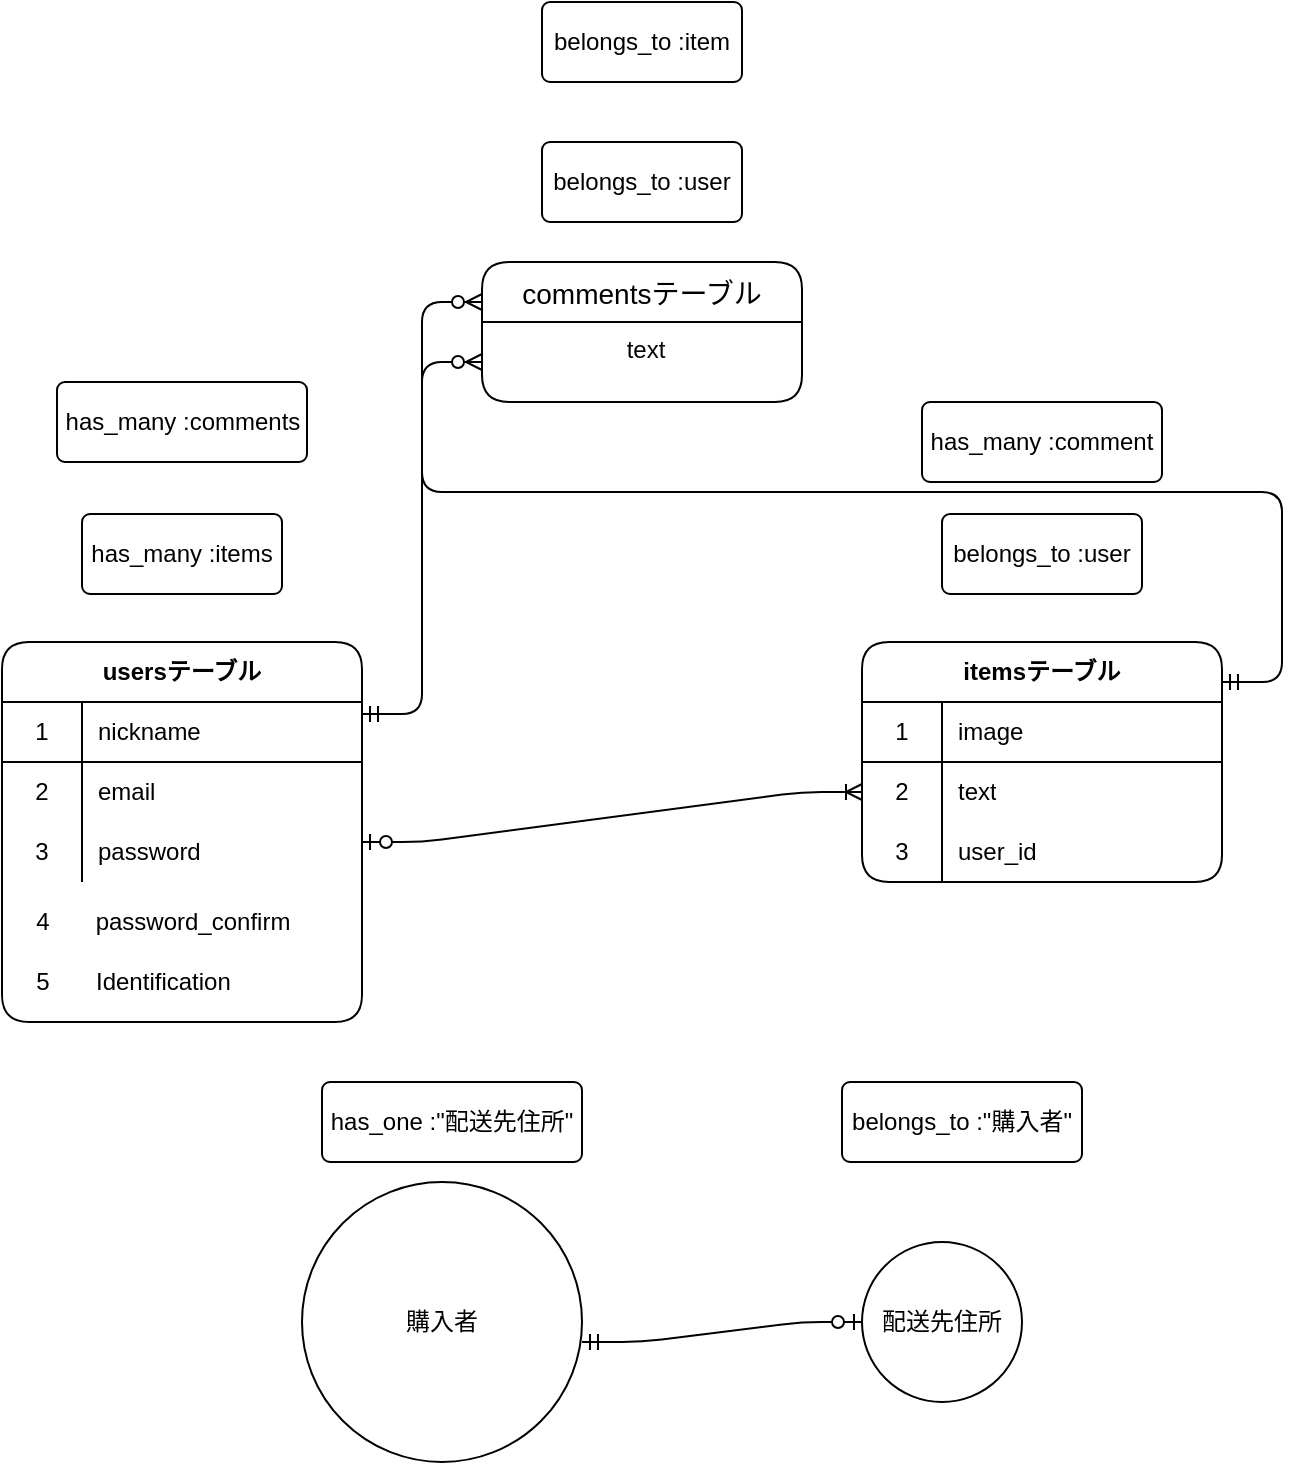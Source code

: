 <mxfile version="13.6.2" type="github">
  <diagram id="EXuSt0eIJOZb07wyCPlU" name="Entity">
    <mxGraphModel dx="946" dy="1710" grid="1" gridSize="10" guides="1" tooltips="1" connect="1" arrows="1" fold="1" page="1" pageScale="1" pageWidth="827" pageHeight="1169" math="0" shadow="0">
      <root>
        <mxCell id="vyM4Rfi-raGuhww6wqTi-0" />
        <mxCell id="vyM4Rfi-raGuhww6wqTi-1" parent="vyM4Rfi-raGuhww6wqTi-0" />
        <mxCell id="Rs22c14OHMngR-X3mQZx-0" value="usersテーブル" style="shape=table;html=1;whiteSpace=wrap;startSize=30;container=1;collapsible=0;childLayout=tableLayout;fixedRows=1;rowLines=0;fontStyle=1;align=center;rounded=1;labelBackgroundColor=#ffffff;labelBorderColor=none;" vertex="1" parent="vyM4Rfi-raGuhww6wqTi-1">
          <mxGeometry x="20" y="-520" width="180" height="190" as="geometry" />
        </mxCell>
        <mxCell id="Rs22c14OHMngR-X3mQZx-1" value="" style="shape=partialRectangle;html=1;whiteSpace=wrap;collapsible=0;dropTarget=0;pointerEvents=0;fillColor=none;top=0;left=0;bottom=1;right=0;points=[[0,0.5],[1,0.5]];portConstraint=eastwest;" vertex="1" parent="Rs22c14OHMngR-X3mQZx-0">
          <mxGeometry y="30" width="180" height="30" as="geometry" />
        </mxCell>
        <mxCell id="Rs22c14OHMngR-X3mQZx-2" value="1" style="shape=partialRectangle;html=1;whiteSpace=wrap;connectable=0;fillColor=none;top=0;left=0;bottom=0;right=0;overflow=hidden;" vertex="1" parent="Rs22c14OHMngR-X3mQZx-1">
          <mxGeometry width="40" height="30" as="geometry" />
        </mxCell>
        <mxCell id="Rs22c14OHMngR-X3mQZx-3" value="nickname" style="shape=partialRectangle;html=1;whiteSpace=wrap;connectable=0;fillColor=none;top=0;left=0;bottom=0;right=0;align=left;spacingLeft=6;overflow=hidden;" vertex="1" parent="Rs22c14OHMngR-X3mQZx-1">
          <mxGeometry x="40" width="140" height="30" as="geometry" />
        </mxCell>
        <mxCell id="Rs22c14OHMngR-X3mQZx-4" value="" style="shape=partialRectangle;html=1;whiteSpace=wrap;collapsible=0;dropTarget=0;pointerEvents=0;fillColor=none;top=0;left=0;bottom=0;right=0;points=[[0,0.5],[1,0.5]];portConstraint=eastwest;" vertex="1" parent="Rs22c14OHMngR-X3mQZx-0">
          <mxGeometry y="60" width="180" height="30" as="geometry" />
        </mxCell>
        <mxCell id="Rs22c14OHMngR-X3mQZx-5" value="2" style="shape=partialRectangle;html=1;whiteSpace=wrap;connectable=0;fillColor=none;top=0;left=0;bottom=0;right=0;overflow=hidden;" vertex="1" parent="Rs22c14OHMngR-X3mQZx-4">
          <mxGeometry width="40" height="30" as="geometry" />
        </mxCell>
        <mxCell id="Rs22c14OHMngR-X3mQZx-6" value="email" style="shape=partialRectangle;html=1;whiteSpace=wrap;connectable=0;fillColor=none;top=0;left=0;bottom=0;right=0;align=left;spacingLeft=6;overflow=hidden;horizontal=1;verticalAlign=middle;strokeWidth=1;" vertex="1" parent="Rs22c14OHMngR-X3mQZx-4">
          <mxGeometry x="40" width="140" height="30" as="geometry" />
        </mxCell>
        <mxCell id="Rs22c14OHMngR-X3mQZx-7" value="" style="shape=partialRectangle;html=1;whiteSpace=wrap;collapsible=0;dropTarget=0;pointerEvents=0;fillColor=none;top=0;left=0;bottom=0;right=0;points=[[0,0.5],[1,0.5]];portConstraint=eastwest;" vertex="1" parent="Rs22c14OHMngR-X3mQZx-0">
          <mxGeometry y="90" width="180" height="30" as="geometry" />
        </mxCell>
        <mxCell id="Rs22c14OHMngR-X3mQZx-8" value="3" style="shape=partialRectangle;html=1;whiteSpace=wrap;connectable=0;fillColor=none;top=0;left=0;bottom=0;right=0;overflow=hidden;" vertex="1" parent="Rs22c14OHMngR-X3mQZx-7">
          <mxGeometry width="40" height="30" as="geometry" />
        </mxCell>
        <mxCell id="Rs22c14OHMngR-X3mQZx-9" value="password" style="shape=partialRectangle;html=1;whiteSpace=wrap;connectable=0;top=0;left=0;bottom=0;right=0;align=left;spacingLeft=6;overflow=hidden;fillColor=none;fontStyle=0" vertex="1" parent="Rs22c14OHMngR-X3mQZx-7">
          <mxGeometry x="40" width="140" height="30" as="geometry" />
        </mxCell>
        <mxCell id="Rs22c14OHMngR-X3mQZx-20" value="itemsテーブル" style="shape=table;html=1;whiteSpace=wrap;startSize=30;container=1;collapsible=0;childLayout=tableLayout;fixedRows=1;rowLines=0;fontStyle=1;align=center;rounded=1;" vertex="1" parent="vyM4Rfi-raGuhww6wqTi-1">
          <mxGeometry x="450" y="-520" width="180" height="120" as="geometry" />
        </mxCell>
        <mxCell id="Rs22c14OHMngR-X3mQZx-21" value="" style="shape=partialRectangle;html=1;whiteSpace=wrap;collapsible=0;dropTarget=0;pointerEvents=0;fillColor=none;top=0;left=0;bottom=1;right=0;points=[[0,0.5],[1,0.5]];portConstraint=eastwest;" vertex="1" parent="Rs22c14OHMngR-X3mQZx-20">
          <mxGeometry y="30" width="180" height="30" as="geometry" />
        </mxCell>
        <mxCell id="Rs22c14OHMngR-X3mQZx-22" value="1" style="shape=partialRectangle;html=1;whiteSpace=wrap;connectable=0;fillColor=none;top=0;left=0;bottom=0;right=0;overflow=hidden;" vertex="1" parent="Rs22c14OHMngR-X3mQZx-21">
          <mxGeometry width="40" height="30" as="geometry" />
        </mxCell>
        <mxCell id="Rs22c14OHMngR-X3mQZx-23" value="image" style="shape=partialRectangle;html=1;whiteSpace=wrap;connectable=0;fillColor=none;top=0;left=0;bottom=0;right=0;align=left;spacingLeft=6;overflow=hidden;" vertex="1" parent="Rs22c14OHMngR-X3mQZx-21">
          <mxGeometry x="40" width="140" height="30" as="geometry" />
        </mxCell>
        <mxCell id="Rs22c14OHMngR-X3mQZx-24" value="" style="shape=partialRectangle;html=1;whiteSpace=wrap;collapsible=0;dropTarget=0;pointerEvents=0;fillColor=none;top=0;left=0;bottom=0;right=0;points=[[0,0.5],[1,0.5]];portConstraint=eastwest;" vertex="1" parent="Rs22c14OHMngR-X3mQZx-20">
          <mxGeometry y="60" width="180" height="30" as="geometry" />
        </mxCell>
        <mxCell id="Rs22c14OHMngR-X3mQZx-25" value="2" style="shape=partialRectangle;html=1;whiteSpace=wrap;connectable=0;fillColor=none;top=0;left=0;bottom=0;right=0;overflow=hidden;" vertex="1" parent="Rs22c14OHMngR-X3mQZx-24">
          <mxGeometry width="40" height="30" as="geometry" />
        </mxCell>
        <mxCell id="Rs22c14OHMngR-X3mQZx-26" value="text" style="shape=partialRectangle;html=1;whiteSpace=wrap;connectable=0;fillColor=none;top=0;left=0;bottom=0;right=0;align=left;spacingLeft=6;overflow=hidden;" vertex="1" parent="Rs22c14OHMngR-X3mQZx-24">
          <mxGeometry x="40" width="140" height="30" as="geometry" />
        </mxCell>
        <mxCell id="Rs22c14OHMngR-X3mQZx-27" value="" style="shape=partialRectangle;html=1;whiteSpace=wrap;collapsible=0;dropTarget=0;pointerEvents=0;fillColor=none;top=0;left=0;bottom=0;right=0;points=[[0,0.5],[1,0.5]];portConstraint=eastwest;" vertex="1" parent="Rs22c14OHMngR-X3mQZx-20">
          <mxGeometry y="90" width="180" height="30" as="geometry" />
        </mxCell>
        <mxCell id="Rs22c14OHMngR-X3mQZx-28" value="3" style="shape=partialRectangle;html=1;whiteSpace=wrap;connectable=0;fillColor=none;top=0;left=0;bottom=0;right=0;overflow=hidden;" vertex="1" parent="Rs22c14OHMngR-X3mQZx-27">
          <mxGeometry width="40" height="30" as="geometry" />
        </mxCell>
        <mxCell id="Rs22c14OHMngR-X3mQZx-29" value="user_id" style="shape=partialRectangle;html=1;whiteSpace=wrap;connectable=0;fillColor=none;top=0;left=0;bottom=0;right=0;align=left;spacingLeft=6;overflow=hidden;strokeColor=none;" vertex="1" parent="Rs22c14OHMngR-X3mQZx-27">
          <mxGeometry x="40" width="140" height="30" as="geometry" />
        </mxCell>
        <mxCell id="Rs22c14OHMngR-X3mQZx-34" value="購入者" style="ellipse;whiteSpace=wrap;html=1;aspect=fixed;" vertex="1" parent="vyM4Rfi-raGuhww6wqTi-1">
          <mxGeometry x="170" y="-250" width="140" height="140" as="geometry" />
        </mxCell>
        <mxCell id="Rs22c14OHMngR-X3mQZx-35" value="配送先住所" style="ellipse;whiteSpace=wrap;html=1;aspect=fixed;" vertex="1" parent="vyM4Rfi-raGuhww6wqTi-1">
          <mxGeometry x="450" y="-220" width="80" height="80" as="geometry" />
        </mxCell>
        <mxCell id="Rs22c14OHMngR-X3mQZx-38" value="" style="edgeStyle=entityRelationEdgeStyle;fontSize=12;html=1;endArrow=ERoneToMany;startArrow=ERzeroToOne;entryX=0;entryY=0.5;entryDx=0;entryDy=0;" edge="1" parent="vyM4Rfi-raGuhww6wqTi-1" target="Rs22c14OHMngR-X3mQZx-24">
          <mxGeometry width="100" height="100" relative="1" as="geometry">
            <mxPoint x="200" y="-420" as="sourcePoint" />
            <mxPoint x="300" y="-520" as="targetPoint" />
          </mxGeometry>
        </mxCell>
        <mxCell id="Rs22c14OHMngR-X3mQZx-39" value="" style="edgeStyle=entityRelationEdgeStyle;fontSize=12;html=1;endArrow=ERzeroToOne;startArrow=ERmandOne;entryX=0;entryY=0.5;entryDx=0;entryDy=0;" edge="1" parent="vyM4Rfi-raGuhww6wqTi-1" target="Rs22c14OHMngR-X3mQZx-35">
          <mxGeometry width="100" height="100" relative="1" as="geometry">
            <mxPoint x="310" y="-170" as="sourcePoint" />
            <mxPoint x="446" y="-172" as="targetPoint" />
          </mxGeometry>
        </mxCell>
        <mxCell id="Rs22c14OHMngR-X3mQZx-40" value="has_one :&quot;配送先住所&quot;" style="rounded=1;arcSize=10;whiteSpace=wrap;html=1;align=center;gradientColor=#ffffff;" vertex="1" parent="vyM4Rfi-raGuhww6wqTi-1">
          <mxGeometry x="180" y="-300" width="130" height="40" as="geometry" />
        </mxCell>
        <mxCell id="Rs22c14OHMngR-X3mQZx-42" value="belongs_to :&quot;購入者&quot;" style="rounded=1;arcSize=10;whiteSpace=wrap;html=1;align=center;gradientColor=#ffffff;" vertex="1" parent="vyM4Rfi-raGuhww6wqTi-1">
          <mxGeometry x="440" y="-300" width="120" height="40" as="geometry" />
        </mxCell>
        <mxCell id="dOfYxmZrQ3oRxH4yglgs-0" value="has_many :items" style="rounded=1;arcSize=10;whiteSpace=wrap;html=1;align=center;labelBackgroundColor=#ffffff;strokeWidth=1;fillColor=none;gradientColor=#ffffff;" vertex="1" parent="vyM4Rfi-raGuhww6wqTi-1">
          <mxGeometry x="60" y="-584" width="100" height="40" as="geometry" />
        </mxCell>
        <mxCell id="dOfYxmZrQ3oRxH4yglgs-1" value="belongs_to :user" style="rounded=1;arcSize=10;whiteSpace=wrap;html=1;align=center;labelBackgroundColor=#ffffff;strokeWidth=1;fillColor=none;gradientColor=#ffffff;" vertex="1" parent="vyM4Rfi-raGuhww6wqTi-1">
          <mxGeometry x="490" y="-584" width="100" height="40" as="geometry" />
        </mxCell>
        <mxCell id="dOfYxmZrQ3oRxH4yglgs-2" value="password_confirm" style="text;html=1;align=center;verticalAlign=middle;resizable=0;points=[];autosize=1;" vertex="1" parent="vyM4Rfi-raGuhww6wqTi-1">
          <mxGeometry x="60" y="-390" width="110" height="20" as="geometry" />
        </mxCell>
        <mxCell id="dOfYxmZrQ3oRxH4yglgs-3" value="Identification" style="text;html=1;align=left;verticalAlign=middle;resizable=0;points=[];autosize=1;" vertex="1" parent="vyM4Rfi-raGuhww6wqTi-1">
          <mxGeometry x="65" y="-360" width="80" height="20" as="geometry" />
        </mxCell>
        <mxCell id="dOfYxmZrQ3oRxH4yglgs-5" value="4" style="text;html=1;align=center;verticalAlign=middle;resizable=0;points=[];autosize=1;" vertex="1" parent="vyM4Rfi-raGuhww6wqTi-1">
          <mxGeometry x="30" y="-390" width="20" height="20" as="geometry" />
        </mxCell>
        <mxCell id="dOfYxmZrQ3oRxH4yglgs-6" value="5" style="text;html=1;align=center;verticalAlign=middle;resizable=0;points=[];autosize=1;" vertex="1" parent="vyM4Rfi-raGuhww6wqTi-1">
          <mxGeometry x="30" y="-360" width="20" height="20" as="geometry" />
        </mxCell>
        <mxCell id="0TwCK8Du5CmbE8H3uAyt-26" value="commentsテーブル" style="swimlane;childLayout=stackLayout;horizontal=1;startSize=30;horizontalStack=0;rounded=1;fontSize=14;fontStyle=0;strokeWidth=1;resizeParent=0;resizeLast=1;shadow=0;dashed=0;align=center;labelBackgroundColor=#ffffff;fillColor=none;gradientColor=#ffffff;swimlaneLine=1;" vertex="1" parent="vyM4Rfi-raGuhww6wqTi-1">
          <mxGeometry x="260" y="-710" width="160" height="70" as="geometry" />
        </mxCell>
        <mxCell id="0TwCK8Du5CmbE8H3uAyt-27" value="text&#xa;" style="align=center;strokeColor=none;fillColor=none;spacingLeft=4;fontSize=12;verticalAlign=top;resizable=0;rotatable=0;part=1;" vertex="1" parent="0TwCK8Du5CmbE8H3uAyt-26">
          <mxGeometry y="30" width="160" height="40" as="geometry" />
        </mxCell>
        <mxCell id="0TwCK8Du5CmbE8H3uAyt-28" value="" style="edgeStyle=entityRelationEdgeStyle;fontSize=12;html=1;endArrow=ERzeroToMany;startArrow=ERmandOne;entryX=0;entryY=0.5;entryDx=0;entryDy=0;" edge="1" parent="vyM4Rfi-raGuhww6wqTi-1" target="0TwCK8Du5CmbE8H3uAyt-27">
          <mxGeometry width="100" height="100" relative="1" as="geometry">
            <mxPoint x="200" y="-484" as="sourcePoint" />
            <mxPoint x="300" y="-584" as="targetPoint" />
          </mxGeometry>
        </mxCell>
        <mxCell id="0TwCK8Du5CmbE8H3uAyt-31" value="" style="edgeStyle=entityRelationEdgeStyle;fontSize=12;html=1;endArrow=ERzeroToMany;startArrow=ERmandOne;exitX=1;exitY=0.167;exitDx=0;exitDy=0;exitPerimeter=0;" edge="1" parent="vyM4Rfi-raGuhww6wqTi-1" source="Rs22c14OHMngR-X3mQZx-20">
          <mxGeometry width="100" height="100" relative="1" as="geometry">
            <mxPoint x="214" y="-340" as="sourcePoint" />
            <mxPoint x="260" y="-690" as="targetPoint" />
          </mxGeometry>
        </mxCell>
        <mxCell id="0TwCK8Du5CmbE8H3uAyt-33" value="has_many :comments" style="rounded=1;arcSize=10;whiteSpace=wrap;html=1;align=center;labelBackgroundColor=#ffffff;strokeWidth=1;fillColor=none;gradientColor=#ffffff;" vertex="1" parent="vyM4Rfi-raGuhww6wqTi-1">
          <mxGeometry x="47.5" y="-650" width="125" height="40" as="geometry" />
        </mxCell>
        <mxCell id="0TwCK8Du5CmbE8H3uAyt-34" value="has_many :comment" style="rounded=1;arcSize=10;whiteSpace=wrap;html=1;align=center;labelBackgroundColor=#ffffff;strokeWidth=1;fillColor=none;gradientColor=#ffffff;" vertex="1" parent="vyM4Rfi-raGuhww6wqTi-1">
          <mxGeometry x="480" y="-640" width="120" height="40" as="geometry" />
        </mxCell>
        <mxCell id="0TwCK8Du5CmbE8H3uAyt-35" value="belongs_to :user" style="rounded=1;arcSize=10;whiteSpace=wrap;html=1;align=center;labelBackgroundColor=#ffffff;strokeWidth=1;fillColor=none;gradientColor=#ffffff;" vertex="1" parent="vyM4Rfi-raGuhww6wqTi-1">
          <mxGeometry x="290" y="-770" width="100" height="40" as="geometry" />
        </mxCell>
        <mxCell id="0TwCK8Du5CmbE8H3uAyt-36" value="belongs_to :item" style="rounded=1;arcSize=10;whiteSpace=wrap;html=1;align=center;labelBackgroundColor=#ffffff;strokeWidth=1;fillColor=none;gradientColor=#ffffff;" vertex="1" parent="vyM4Rfi-raGuhww6wqTi-1">
          <mxGeometry x="290" y="-840" width="100" height="40" as="geometry" />
        </mxCell>
      </root>
    </mxGraphModel>
  </diagram>
</mxfile>
